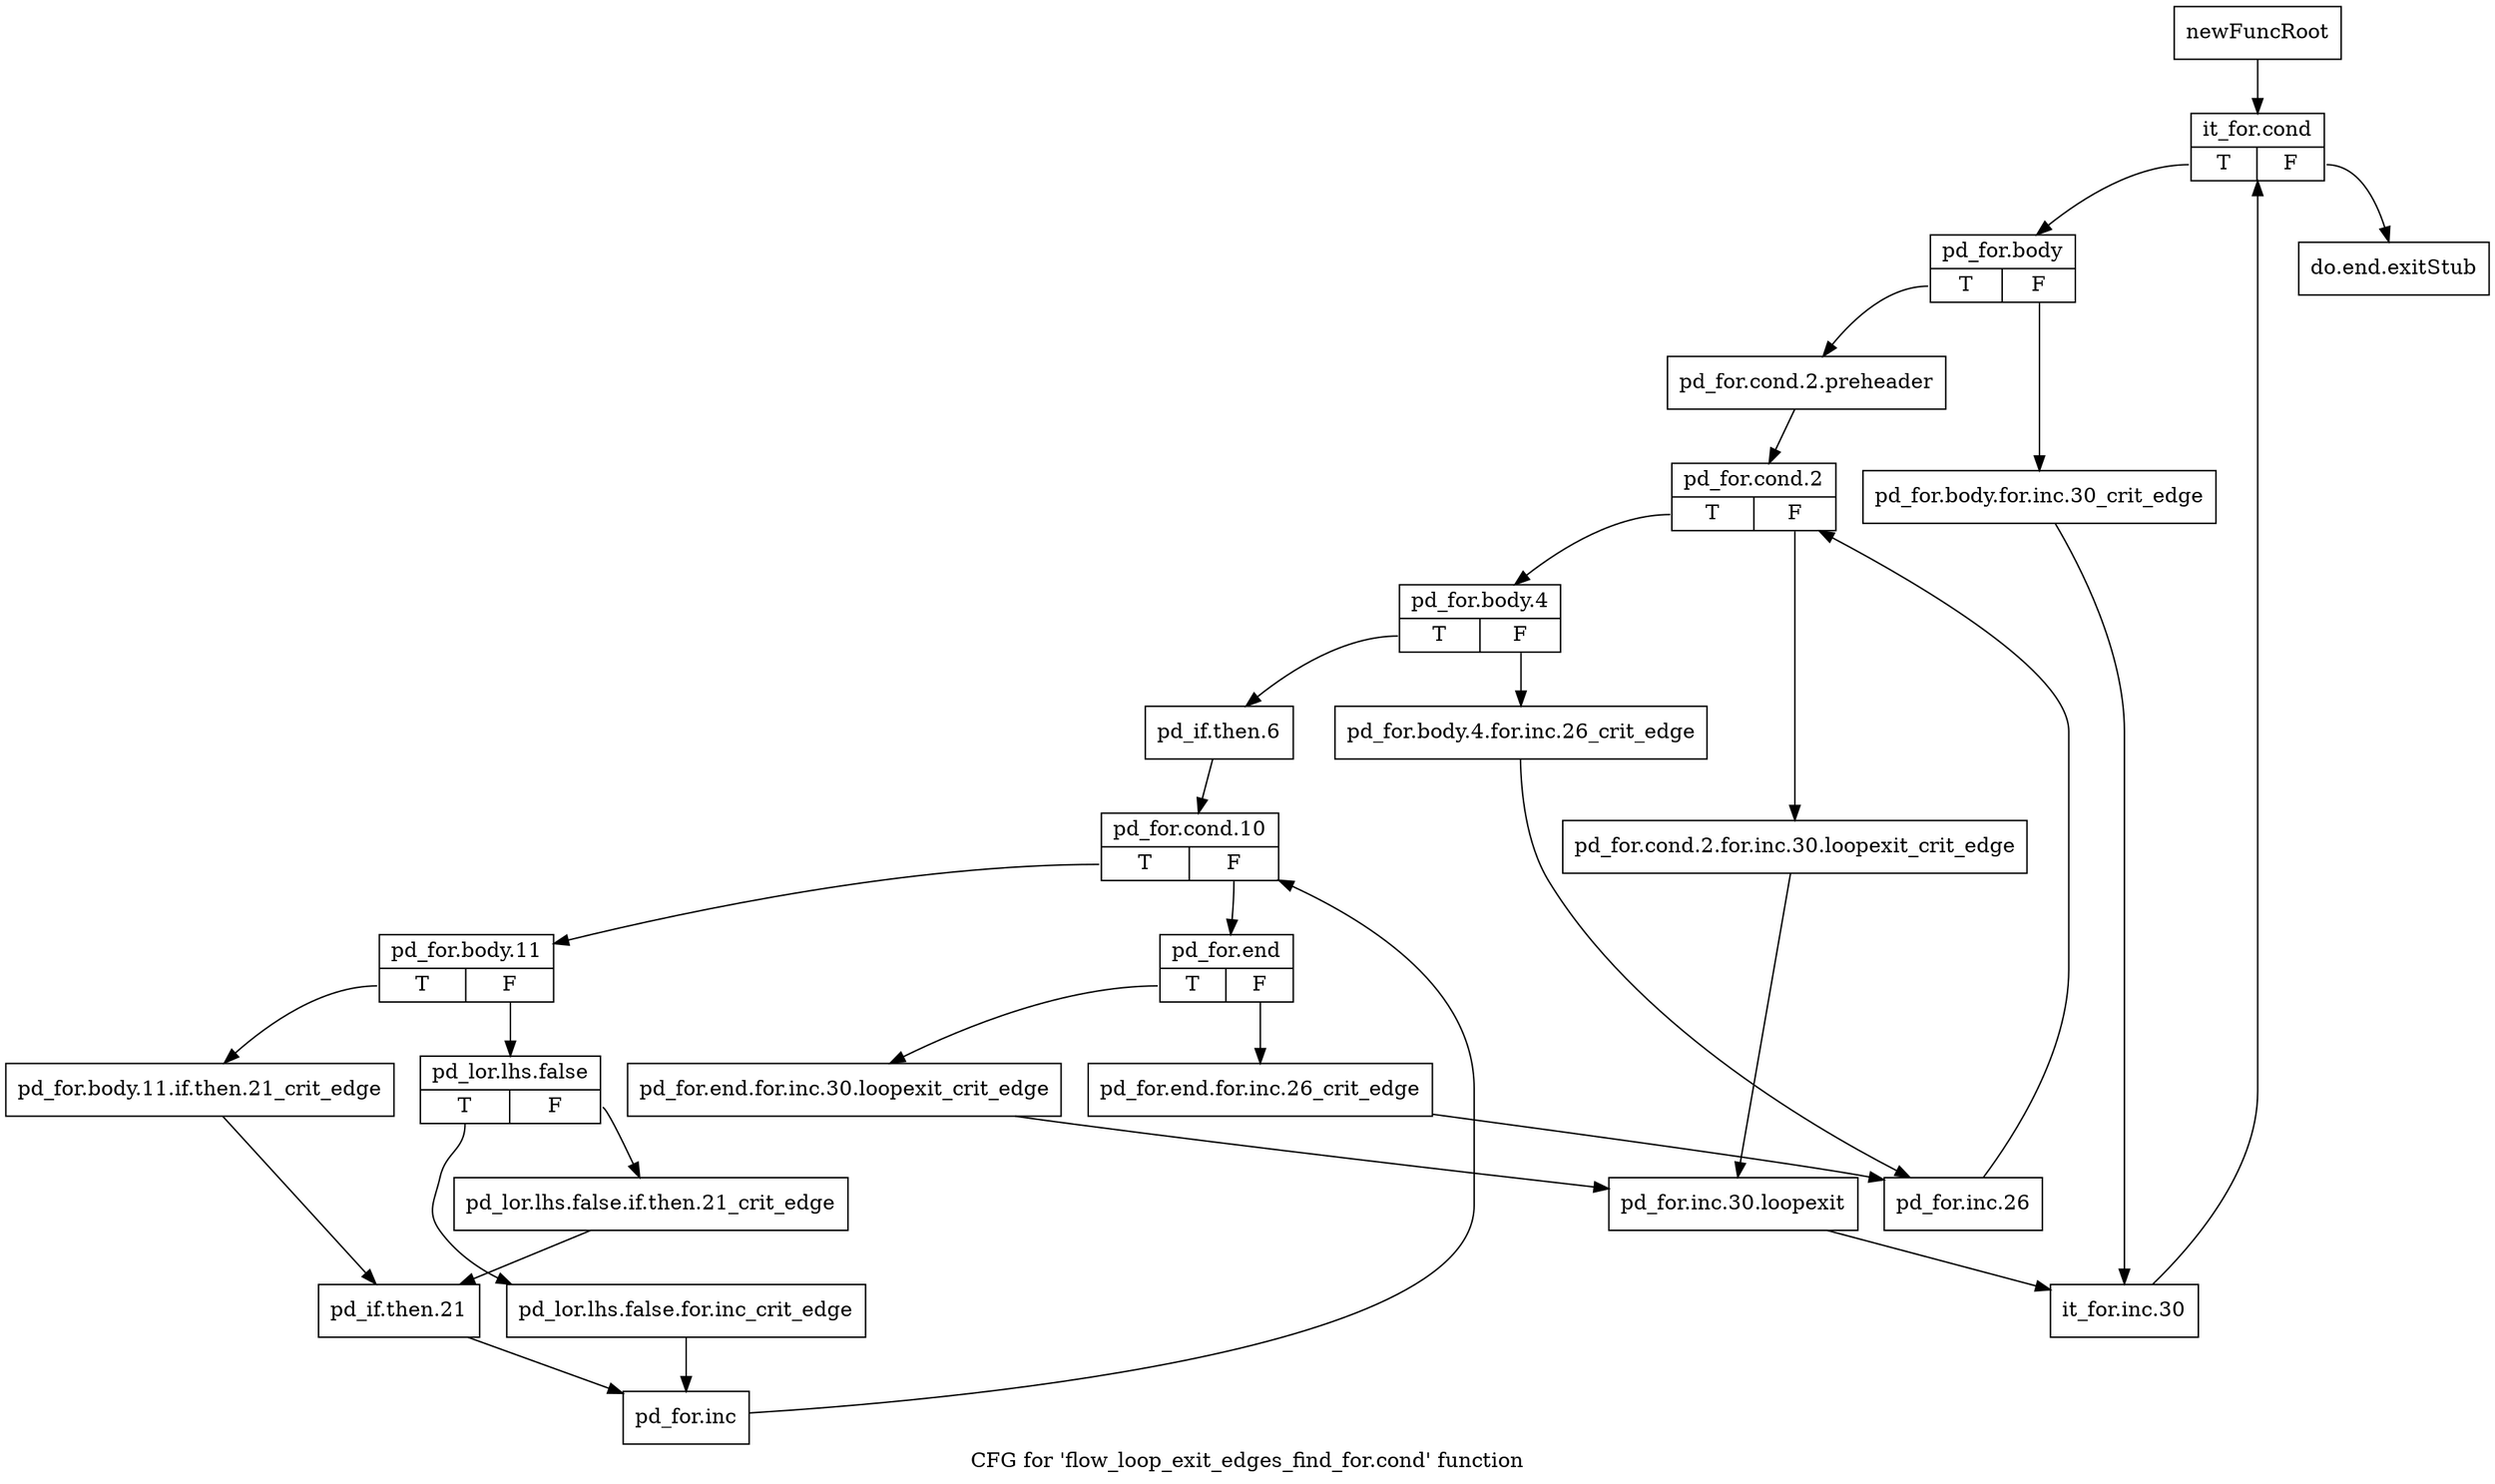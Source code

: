 digraph "CFG for 'flow_loop_exit_edges_find_for.cond' function" {
	label="CFG for 'flow_loop_exit_edges_find_for.cond' function";

	Node0xa569d10 [shape=record,label="{newFuncRoot}"];
	Node0xa569d10 -> Node0xa569db0;
	Node0xa569d60 [shape=record,label="{do.end.exitStub}"];
	Node0xa569db0 [shape=record,label="{it_for.cond|{<s0>T|<s1>F}}"];
	Node0xa569db0:s0 -> Node0xa569e00;
	Node0xa569db0:s1 -> Node0xa569d60;
	Node0xa569e00 [shape=record,label="{pd_for.body|{<s0>T|<s1>F}}"];
	Node0xa569e00:s0 -> Node0xa569ea0;
	Node0xa569e00:s1 -> Node0xa569e50;
	Node0xa569e50 [shape=record,label="{pd_for.body.for.inc.30_crit_edge}"];
	Node0xa569e50 -> Node0xa56a260;
	Node0xa569ea0 [shape=record,label="{pd_for.cond.2.preheader}"];
	Node0xa569ea0 -> Node0xa569ef0;
	Node0xa569ef0 [shape=record,label="{pd_for.cond.2|{<s0>T|<s1>F}}"];
	Node0xa569ef0:s0 -> Node0xa569f90;
	Node0xa569ef0:s1 -> Node0xa569f40;
	Node0xa569f40 [shape=record,label="{pd_for.cond.2.for.inc.30.loopexit_crit_edge}"];
	Node0xa569f40 -> Node0xa56a210;
	Node0xa569f90 [shape=record,label="{pd_for.body.4|{<s0>T|<s1>F}}"];
	Node0xa569f90:s0 -> Node0xa56a030;
	Node0xa569f90:s1 -> Node0xa569fe0;
	Node0xa569fe0 [shape=record,label="{pd_for.body.4.for.inc.26_crit_edge}"];
	Node0xa569fe0 -> Node0xa56a170;
	Node0xa56a030 [shape=record,label="{pd_if.then.6}"];
	Node0xa56a030 -> Node0xa56a080;
	Node0xa56a080 [shape=record,label="{pd_for.cond.10|{<s0>T|<s1>F}}"];
	Node0xa56a080:s0 -> Node0xa56a2b0;
	Node0xa56a080:s1 -> Node0xa56a0d0;
	Node0xa56a0d0 [shape=record,label="{pd_for.end|{<s0>T|<s1>F}}"];
	Node0xa56a0d0:s0 -> Node0xa56a1c0;
	Node0xa56a0d0:s1 -> Node0xa56a120;
	Node0xa56a120 [shape=record,label="{pd_for.end.for.inc.26_crit_edge}"];
	Node0xa56a120 -> Node0xa56a170;
	Node0xa56a170 [shape=record,label="{pd_for.inc.26}"];
	Node0xa56a170 -> Node0xa569ef0;
	Node0xa56a1c0 [shape=record,label="{pd_for.end.for.inc.30.loopexit_crit_edge}"];
	Node0xa56a1c0 -> Node0xa56a210;
	Node0xa56a210 [shape=record,label="{pd_for.inc.30.loopexit}"];
	Node0xa56a210 -> Node0xa56a260;
	Node0xa56a260 [shape=record,label="{it_for.inc.30}"];
	Node0xa56a260 -> Node0xa569db0;
	Node0xa56a2b0 [shape=record,label="{pd_for.body.11|{<s0>T|<s1>F}}"];
	Node0xa56a2b0:s0 -> Node0xa56a3f0;
	Node0xa56a2b0:s1 -> Node0xa56a300;
	Node0xa56a300 [shape=record,label="{pd_lor.lhs.false|{<s0>T|<s1>F}}"];
	Node0xa56a300:s0 -> Node0xa56a3a0;
	Node0xa56a300:s1 -> Node0xa56a350;
	Node0xa56a350 [shape=record,label="{pd_lor.lhs.false.if.then.21_crit_edge}"];
	Node0xa56a350 -> Node0xa56a440;
	Node0xa56a3a0 [shape=record,label="{pd_lor.lhs.false.for.inc_crit_edge}"];
	Node0xa56a3a0 -> Node0xa56a490;
	Node0xa56a3f0 [shape=record,label="{pd_for.body.11.if.then.21_crit_edge}"];
	Node0xa56a3f0 -> Node0xa56a440;
	Node0xa56a440 [shape=record,label="{pd_if.then.21}"];
	Node0xa56a440 -> Node0xa56a490;
	Node0xa56a490 [shape=record,label="{pd_for.inc}"];
	Node0xa56a490 -> Node0xa56a080;
}
